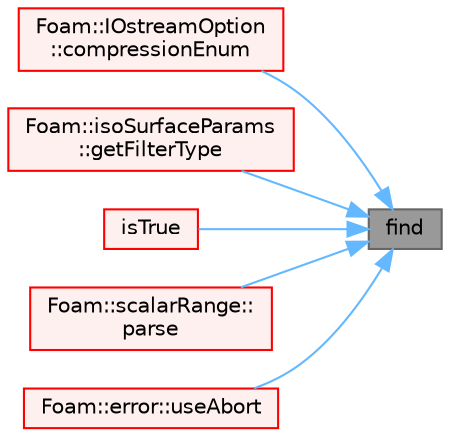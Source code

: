 digraph "find"
{
 // LATEX_PDF_SIZE
  bgcolor="transparent";
  edge [fontname=Helvetica,fontsize=10,labelfontname=Helvetica,labelfontsize=10];
  node [fontname=Helvetica,fontsize=10,shape=box,height=0.2,width=0.4];
  rankdir="RL";
  Node1 [id="Node000001",label="find",height=0.2,width=0.4,color="gray40", fillcolor="grey60", style="filled", fontcolor="black",tooltip=" "];
  Node1 -> Node2 [id="edge1_Node000001_Node000002",dir="back",color="steelblue1",style="solid",tooltip=" "];
  Node2 [id="Node000002",label="Foam::IOstreamOption\l::compressionEnum",height=0.2,width=0.4,color="red", fillcolor="#FFF0F0", style="filled",URL="$classFoam_1_1IOstreamOption.html#a5c7e4f5b213a5085ac4cfdf5b5b19cdc",tooltip=" "];
  Node1 -> Node4 [id="edge2_Node000001_Node000004",dir="back",color="steelblue1",style="solid",tooltip=" "];
  Node4 [id="Node000004",label="Foam::isoSurfaceParams\l::getFilterType",height=0.2,width=0.4,color="red", fillcolor="#FFF0F0", style="filled",URL="$classFoam_1_1isoSurfaceParams.html#abc79fb2a058b15c7142cb0a61bb03852",tooltip=" "];
  Node1 -> Node6 [id="edge3_Node000001_Node000006",dir="back",color="steelblue1",style="solid",tooltip=" "];
  Node6 [id="Node000006",label="isTrue",height=0.2,width=0.4,color="red", fillcolor="#FFF0F0", style="filled",URL="$sigFpe_8C.html#a2262f4d63034dcfc09cf6bf986ffedde",tooltip=" "];
  Node1 -> Node13 [id="edge4_Node000001_Node000013",dir="back",color="steelblue1",style="solid",tooltip=" "];
  Node13 [id="Node000013",label="Foam::scalarRange::\lparse",height=0.2,width=0.4,color="red", fillcolor="#FFF0F0", style="filled",URL="$classFoam_1_1scalarRange.html#a60b3ededf7e6836bb477b7679846f8cb",tooltip=" "];
  Node1 -> Node15 [id="edge5_Node000001_Node000015",dir="back",color="steelblue1",style="solid",tooltip=" "];
  Node15 [id="Node000015",label="Foam::error::useAbort",height=0.2,width=0.4,color="red", fillcolor="#FFF0F0", style="filled",URL="$classFoam_1_1error.html#aba604d8b710676f634c51a3ec8608214",tooltip=" "];
}
